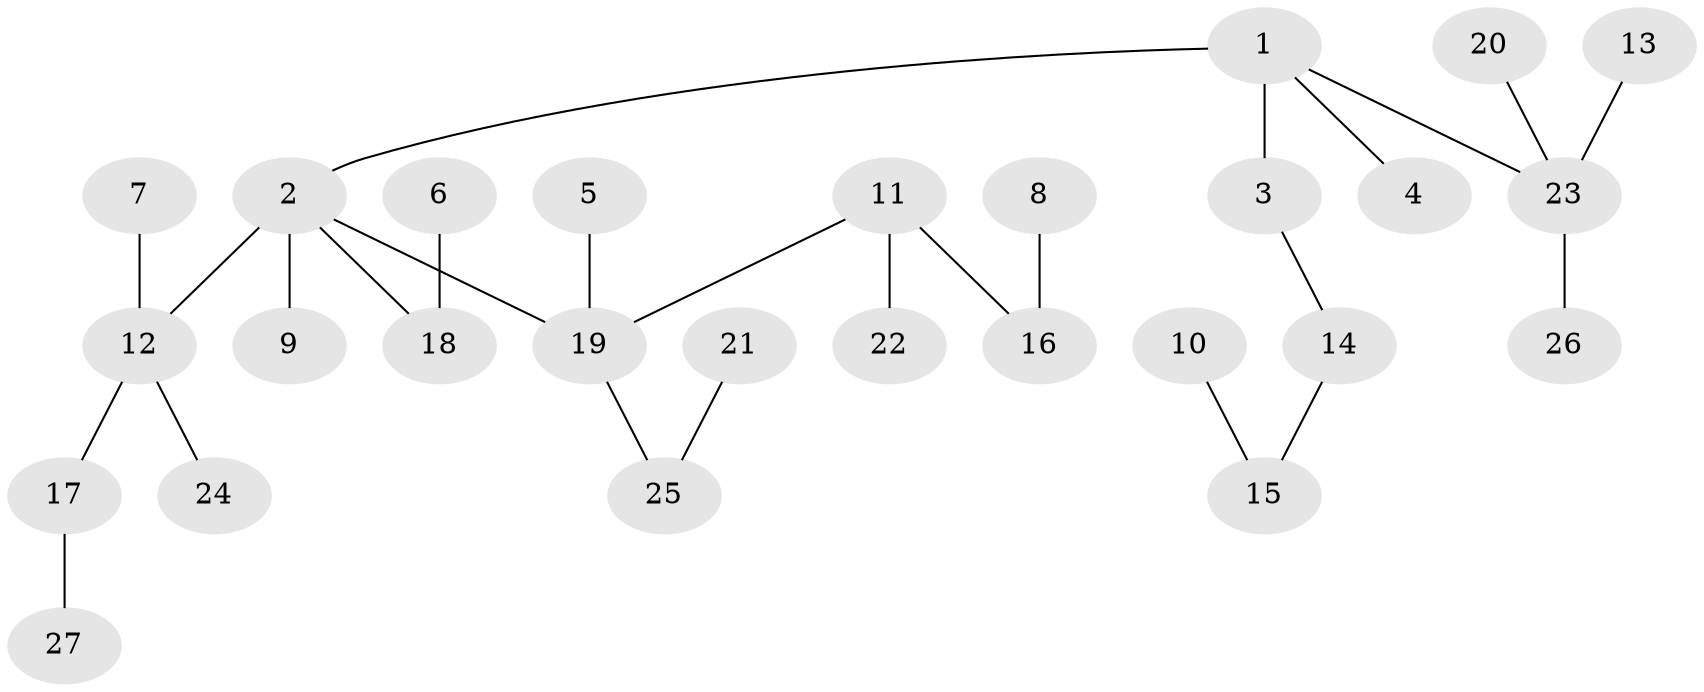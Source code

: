 // original degree distribution, {6: 0.018867924528301886, 1: 0.4716981132075472, 5: 0.07547169811320754, 4: 0.018867924528301886, 3: 0.09433962264150944, 2: 0.32075471698113206}
// Generated by graph-tools (version 1.1) at 2025/26/03/09/25 03:26:25]
// undirected, 27 vertices, 26 edges
graph export_dot {
graph [start="1"]
  node [color=gray90,style=filled];
  1;
  2;
  3;
  4;
  5;
  6;
  7;
  8;
  9;
  10;
  11;
  12;
  13;
  14;
  15;
  16;
  17;
  18;
  19;
  20;
  21;
  22;
  23;
  24;
  25;
  26;
  27;
  1 -- 2 [weight=1.0];
  1 -- 3 [weight=1.0];
  1 -- 4 [weight=1.0];
  1 -- 23 [weight=1.0];
  2 -- 9 [weight=1.0];
  2 -- 12 [weight=1.0];
  2 -- 18 [weight=1.0];
  2 -- 19 [weight=1.0];
  3 -- 14 [weight=1.0];
  5 -- 19 [weight=1.0];
  6 -- 18 [weight=1.0];
  7 -- 12 [weight=1.0];
  8 -- 16 [weight=1.0];
  10 -- 15 [weight=1.0];
  11 -- 16 [weight=1.0];
  11 -- 19 [weight=1.0];
  11 -- 22 [weight=1.0];
  12 -- 17 [weight=1.0];
  12 -- 24 [weight=1.0];
  13 -- 23 [weight=1.0];
  14 -- 15 [weight=1.0];
  17 -- 27 [weight=1.0];
  19 -- 25 [weight=1.0];
  20 -- 23 [weight=1.0];
  21 -- 25 [weight=1.0];
  23 -- 26 [weight=1.0];
}
